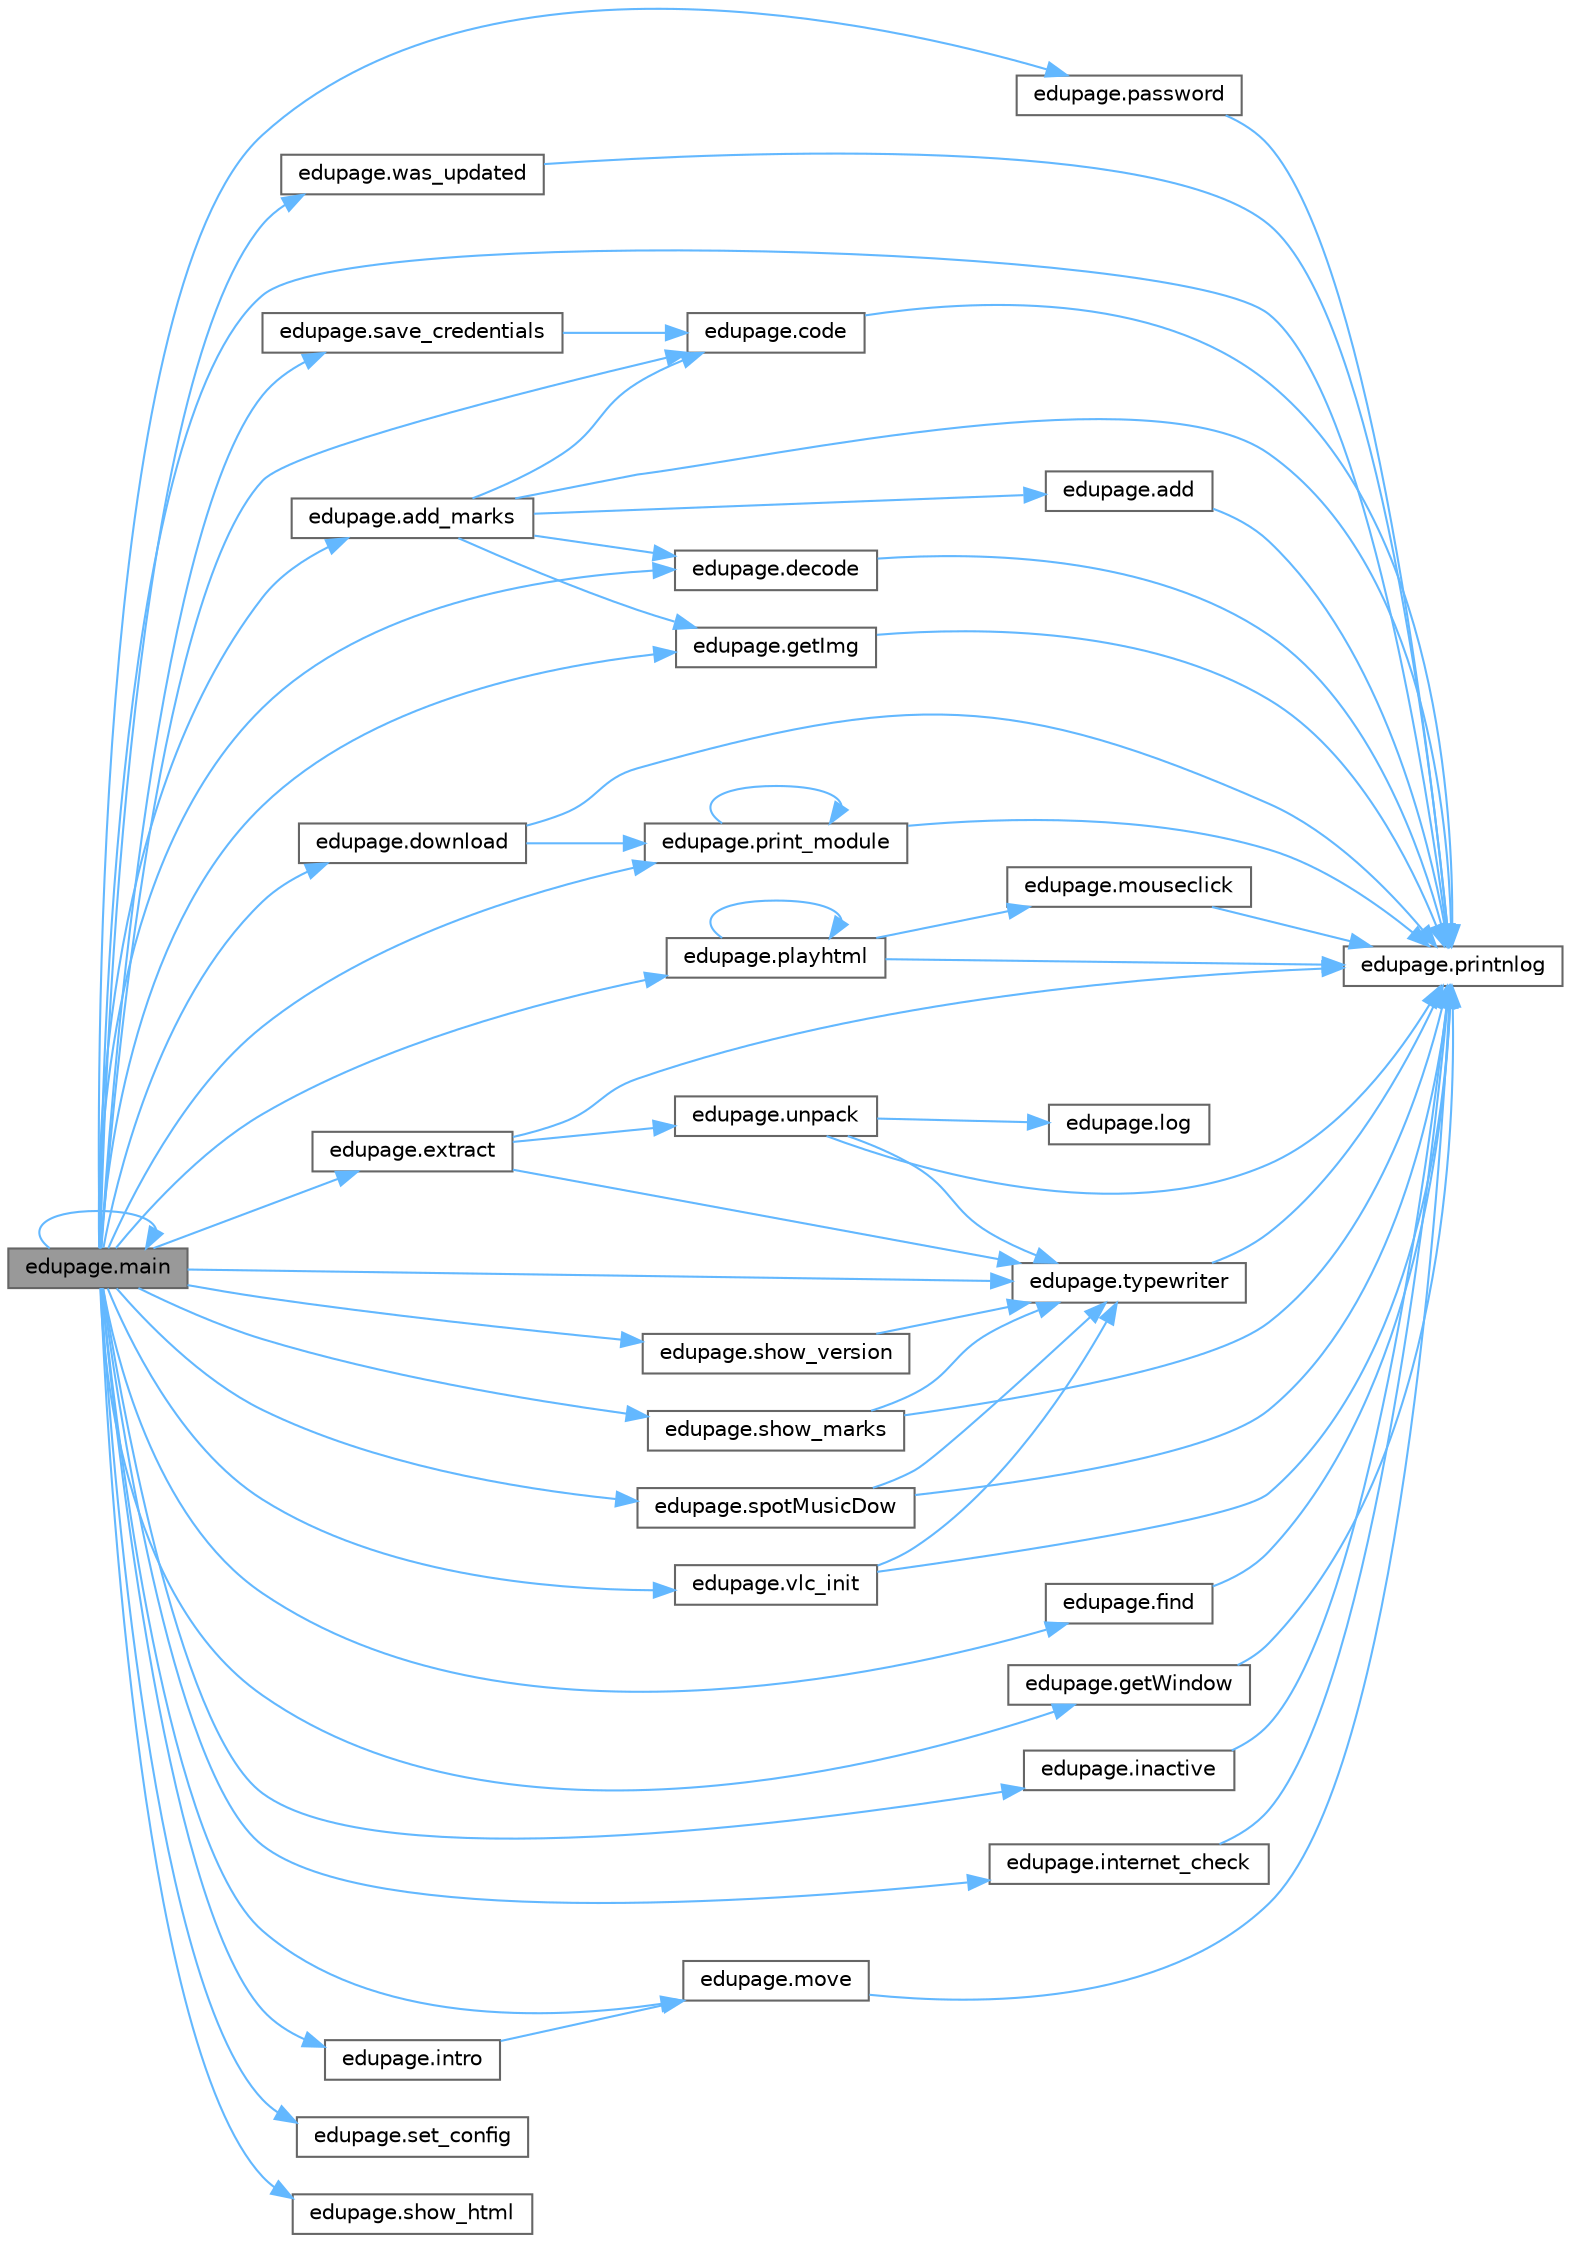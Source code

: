 digraph "edupage.main"
{
 // LATEX_PDF_SIZE
  bgcolor="transparent";
  edge [fontname=Helvetica,fontsize=10,labelfontname=Helvetica,labelfontsize=10];
  node [fontname=Helvetica,fontsize=10,shape=box,height=0.2,width=0.4];
  rankdir="LR";
  Node1 [label="edupage.main",height=0.2,width=0.4,color="gray40", fillcolor="grey60", style="filled", fontcolor="black",tooltip=" "];
  Node1 -> Node2 [color="steelblue1",style="solid"];
  Node2 [label="edupage.add_marks",height=0.2,width=0.4,color="grey40", fillcolor="white", style="filled",URL="$d0/d52/namespaceedupage.html#a21f2f303ad4d1e33a43bd2b8207130a4",tooltip=" "];
  Node2 -> Node3 [color="steelblue1",style="solid"];
  Node3 [label="edupage.add",height=0.2,width=0.4,color="grey40", fillcolor="white", style="filled",URL="$d0/d52/namespaceedupage.html#af8155c1c90674d76615b11b6d0c5c8ba",tooltip=" "];
  Node3 -> Node4 [color="steelblue1",style="solid"];
  Node4 [label="edupage.printnlog",height=0.2,width=0.4,color="grey40", fillcolor="white", style="filled",URL="$d0/d52/namespaceedupage.html#a2adafa3eaf38d32da372310443e999f3",tooltip=" "];
  Node2 -> Node5 [color="steelblue1",style="solid"];
  Node5 [label="edupage.code",height=0.2,width=0.4,color="grey40", fillcolor="white", style="filled",URL="$d0/d52/namespaceedupage.html#a0ac684340ab80b572e1871d02551129b",tooltip=" "];
  Node5 -> Node4 [color="steelblue1",style="solid"];
  Node2 -> Node6 [color="steelblue1",style="solid"];
  Node6 [label="edupage.decode",height=0.2,width=0.4,color="grey40", fillcolor="white", style="filled",URL="$d0/d52/namespaceedupage.html#aa92a47e21588e2d0650510eb9f359d9b",tooltip=" "];
  Node6 -> Node4 [color="steelblue1",style="solid"];
  Node2 -> Node7 [color="steelblue1",style="solid"];
  Node7 [label="edupage.getImg",height=0.2,width=0.4,color="grey40", fillcolor="white", style="filled",URL="$d0/d52/namespaceedupage.html#ac2af202d51ecd2e5f8759016912b4d4c",tooltip=" "];
  Node7 -> Node4 [color="steelblue1",style="solid"];
  Node2 -> Node4 [color="steelblue1",style="solid"];
  Node1 -> Node5 [color="steelblue1",style="solid"];
  Node1 -> Node6 [color="steelblue1",style="solid"];
  Node1 -> Node8 [color="steelblue1",style="solid"];
  Node8 [label="edupage.download",height=0.2,width=0.4,color="grey40", fillcolor="white", style="filled",URL="$d0/d52/namespaceedupage.html#a4528534caaf20f4dcead5a6737a89488",tooltip=" "];
  Node8 -> Node9 [color="steelblue1",style="solid"];
  Node9 [label="edupage.print_module",height=0.2,width=0.4,color="grey40", fillcolor="white", style="filled",URL="$d0/d52/namespaceedupage.html#a87e4619e345ef843fdc09d1a602c3ce3",tooltip=" "];
  Node9 -> Node9 [color="steelblue1",style="solid"];
  Node9 -> Node4 [color="steelblue1",style="solid"];
  Node8 -> Node4 [color="steelblue1",style="solid"];
  Node1 -> Node10 [color="steelblue1",style="solid"];
  Node10 [label="edupage.extract",height=0.2,width=0.4,color="grey40", fillcolor="white", style="filled",URL="$d0/d52/namespaceedupage.html#a293d892915acc25b924a8a1250cbade8",tooltip=" "];
  Node10 -> Node4 [color="steelblue1",style="solid"];
  Node10 -> Node11 [color="steelblue1",style="solid"];
  Node11 [label="edupage.typewriter",height=0.2,width=0.4,color="grey40", fillcolor="white", style="filled",URL="$d0/d52/namespaceedupage.html#a7faa24d24074c579901eff9ea313b508",tooltip=" "];
  Node11 -> Node4 [color="steelblue1",style="solid"];
  Node10 -> Node12 [color="steelblue1",style="solid"];
  Node12 [label="edupage.unpack",height=0.2,width=0.4,color="grey40", fillcolor="white", style="filled",URL="$d0/d52/namespaceedupage.html#a17d25ec04c8180522deae8449911dcb6",tooltip=" "];
  Node12 -> Node13 [color="steelblue1",style="solid"];
  Node13 [label="edupage.log",height=0.2,width=0.4,color="grey40", fillcolor="white", style="filled",URL="$d0/d52/namespaceedupage.html#a10259ad5462902f5310a72e6a45b915b",tooltip=" "];
  Node12 -> Node4 [color="steelblue1",style="solid"];
  Node12 -> Node11 [color="steelblue1",style="solid"];
  Node1 -> Node14 [color="steelblue1",style="solid"];
  Node14 [label="edupage.find",height=0.2,width=0.4,color="grey40", fillcolor="white", style="filled",URL="$d0/d52/namespaceedupage.html#ab1dd4f4e3c6e977625585c13c4c23ed8",tooltip=" "];
  Node14 -> Node4 [color="steelblue1",style="solid"];
  Node1 -> Node7 [color="steelblue1",style="solid"];
  Node1 -> Node15 [color="steelblue1",style="solid"];
  Node15 [label="edupage.getWindow",height=0.2,width=0.4,color="grey40", fillcolor="white", style="filled",URL="$d0/d52/namespaceedupage.html#a89cc38c9c6a0b37169c24032c8efa1b2",tooltip=" "];
  Node15 -> Node4 [color="steelblue1",style="solid"];
  Node1 -> Node16 [color="steelblue1",style="solid"];
  Node16 [label="edupage.inactive",height=0.2,width=0.4,color="grey40", fillcolor="white", style="filled",URL="$d0/d52/namespaceedupage.html#a341571d7a41b53af5510ed61722c2847",tooltip=" "];
  Node16 -> Node4 [color="steelblue1",style="solid"];
  Node1 -> Node17 [color="steelblue1",style="solid"];
  Node17 [label="edupage.internet_check",height=0.2,width=0.4,color="grey40", fillcolor="white", style="filled",URL="$d0/d52/namespaceedupage.html#acfd9e8f73e3eb2e829ac13cec7ad3898",tooltip=" "];
  Node17 -> Node4 [color="steelblue1",style="solid"];
  Node1 -> Node18 [color="steelblue1",style="solid"];
  Node18 [label="edupage.intro",height=0.2,width=0.4,color="grey40", fillcolor="white", style="filled",URL="$d0/d52/namespaceedupage.html#a316dc71e49505324d14deee19eccd566",tooltip=" "];
  Node18 -> Node19 [color="steelblue1",style="solid"];
  Node19 [label="edupage.move",height=0.2,width=0.4,color="grey40", fillcolor="white", style="filled",URL="$d0/d52/namespaceedupage.html#a6811c8f4821bef2794d3b744d5135ef7",tooltip=" "];
  Node19 -> Node4 [color="steelblue1",style="solid"];
  Node1 -> Node1 [color="steelblue1",style="solid"];
  Node1 -> Node19 [color="steelblue1",style="solid"];
  Node1 -> Node20 [color="steelblue1",style="solid"];
  Node20 [label="edupage.password",height=0.2,width=0.4,color="grey40", fillcolor="white", style="filled",URL="$d0/d52/namespaceedupage.html#a2b1f190fe22c994a649d237a35cd53fb",tooltip=" "];
  Node20 -> Node4 [color="steelblue1",style="solid"];
  Node1 -> Node21 [color="steelblue1",style="solid"];
  Node21 [label="edupage.playhtml",height=0.2,width=0.4,color="grey40", fillcolor="white", style="filled",URL="$d0/d52/namespaceedupage.html#a33f41efcd3eb007421b3e63b542940ba",tooltip=" "];
  Node21 -> Node22 [color="steelblue1",style="solid"];
  Node22 [label="edupage.mouseclick",height=0.2,width=0.4,color="grey40", fillcolor="white", style="filled",URL="$d0/d52/namespaceedupage.html#a0eee3180683567b64fe264addfa697aa",tooltip=" "];
  Node22 -> Node4 [color="steelblue1",style="solid"];
  Node21 -> Node21 [color="steelblue1",style="solid"];
  Node21 -> Node4 [color="steelblue1",style="solid"];
  Node1 -> Node9 [color="steelblue1",style="solid"];
  Node1 -> Node4 [color="steelblue1",style="solid"];
  Node1 -> Node23 [color="steelblue1",style="solid"];
  Node23 [label="edupage.save_credentials",height=0.2,width=0.4,color="grey40", fillcolor="white", style="filled",URL="$d0/d52/namespaceedupage.html#a384366ccdfd5546dbf027f68532f293e",tooltip=" "];
  Node23 -> Node5 [color="steelblue1",style="solid"];
  Node1 -> Node24 [color="steelblue1",style="solid"];
  Node24 [label="edupage.set_config",height=0.2,width=0.4,color="grey40", fillcolor="white", style="filled",URL="$d0/d52/namespaceedupage.html#ad133bcb047e8d06b5c85e97d087bc3c5",tooltip=" "];
  Node1 -> Node25 [color="steelblue1",style="solid"];
  Node25 [label="edupage.show_html",height=0.2,width=0.4,color="grey40", fillcolor="white", style="filled",URL="$d0/d52/namespaceedupage.html#ae24340bf9520352076c174cc34e36fe8",tooltip=" "];
  Node1 -> Node26 [color="steelblue1",style="solid"];
  Node26 [label="edupage.show_marks",height=0.2,width=0.4,color="grey40", fillcolor="white", style="filled",URL="$d0/d52/namespaceedupage.html#a12e03073ead2aa68c686d435b8b1e3b8",tooltip=" "];
  Node26 -> Node4 [color="steelblue1",style="solid"];
  Node26 -> Node11 [color="steelblue1",style="solid"];
  Node1 -> Node27 [color="steelblue1",style="solid"];
  Node27 [label="edupage.show_version",height=0.2,width=0.4,color="grey40", fillcolor="white", style="filled",URL="$d0/d52/namespaceedupage.html#a706e5d95945f9be1581343427d94cab3",tooltip=" "];
  Node27 -> Node11 [color="steelblue1",style="solid"];
  Node1 -> Node28 [color="steelblue1",style="solid"];
  Node28 [label="edupage.spotMusicDow",height=0.2,width=0.4,color="grey40", fillcolor="white", style="filled",URL="$d0/d52/namespaceedupage.html#a454714ea6e0c4835b3d5d99f545c37e8",tooltip=" "];
  Node28 -> Node4 [color="steelblue1",style="solid"];
  Node28 -> Node11 [color="steelblue1",style="solid"];
  Node1 -> Node11 [color="steelblue1",style="solid"];
  Node1 -> Node29 [color="steelblue1",style="solid"];
  Node29 [label="edupage.vlc_init",height=0.2,width=0.4,color="grey40", fillcolor="white", style="filled",URL="$d0/d52/namespaceedupage.html#a9f3e602dd8410da6eab7cf9b0758c6f8",tooltip=" "];
  Node29 -> Node4 [color="steelblue1",style="solid"];
  Node29 -> Node11 [color="steelblue1",style="solid"];
  Node1 -> Node30 [color="steelblue1",style="solid"];
  Node30 [label="edupage.was_updated",height=0.2,width=0.4,color="grey40", fillcolor="white", style="filled",URL="$d0/d52/namespaceedupage.html#ab37eeef09149edbff47a4c8d00d485c0",tooltip=" "];
  Node30 -> Node4 [color="steelblue1",style="solid"];
}

